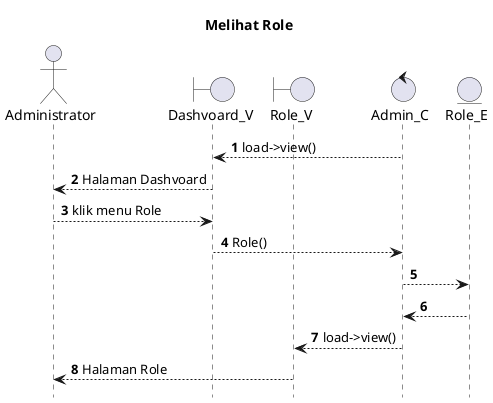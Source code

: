 @startuml

autonumber
hide footbox
title Melihat Role

Actor Administrator
boundary Dashvoard_V
boundary Role_V
control Admin_C
Entity Role_E

Admin_C --> Dashvoard_V: load->view()
Dashvoard_V --> Administrator: Halaman Dashvoard
Administrator --> Dashvoard_V: klik menu Role
Dashvoard_V --> Admin_C: Role()
Admin_C --> Role_E:
    
    Role_E --> Admin_C:
    Admin_C --> Role_V: load->view()
    Role_V --> Administrator: Halaman Role

@enduml